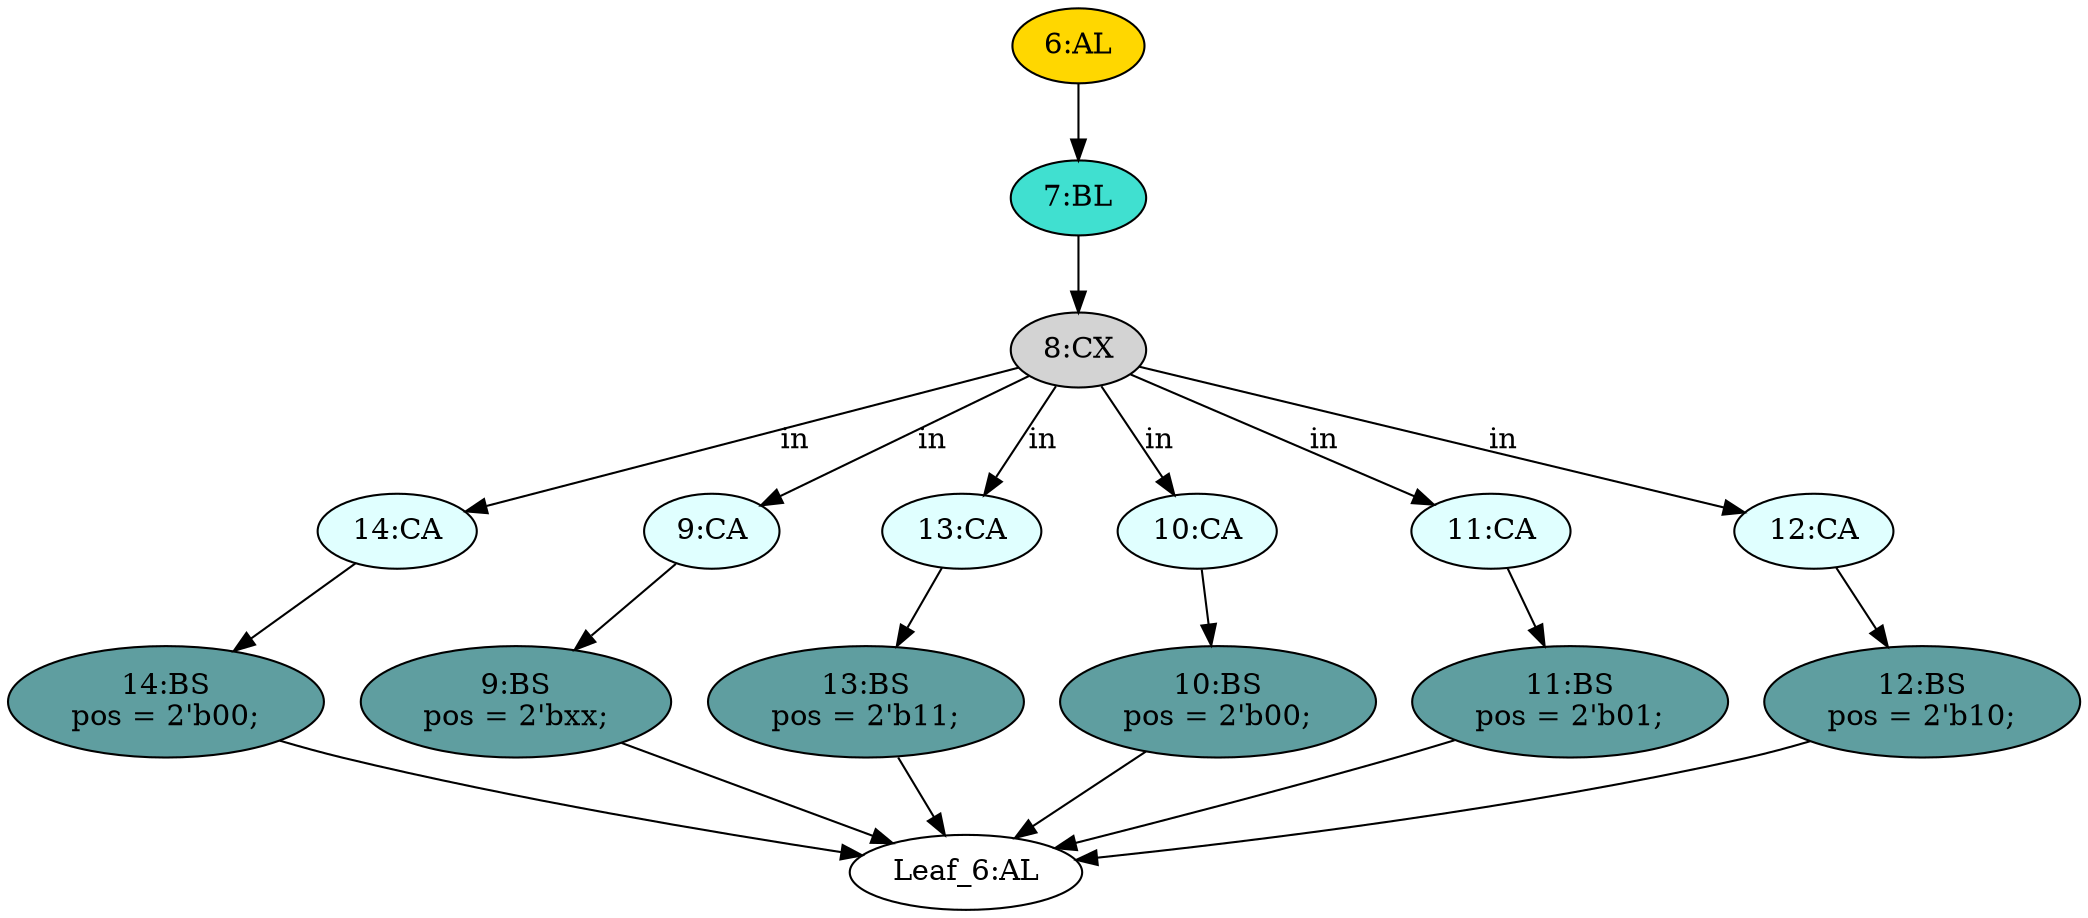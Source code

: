 strict digraph "compose( ,  )" {
	node [label="\N"];
	"12:BS"	[ast="<pyverilog.vparser.ast.BlockingSubstitution object at 0x7fb258771490>",
		fillcolor=cadetblue,
		label="12:BS
pos = 2'b10;",
		statements="[<pyverilog.vparser.ast.BlockingSubstitution object at 0x7fb258771490>]",
		style=filled,
		typ=BlockingSubstitution];
	"Leaf_6:AL"	[def_var="['pos']",
		label="Leaf_6:AL"];
	"12:BS" -> "Leaf_6:AL"	[cond="[]",
		lineno=None];
	"14:CA"	[ast="<pyverilog.vparser.ast.Case object at 0x7fb258766ed0>",
		fillcolor=lightcyan,
		label="14:CA",
		statements="[]",
		style=filled,
		typ=Case];
	"14:BS"	[ast="<pyverilog.vparser.ast.BlockingSubstitution object at 0x7fb258766b10>",
		fillcolor=cadetblue,
		label="14:BS
pos = 2'b00;",
		statements="[<pyverilog.vparser.ast.BlockingSubstitution object at 0x7fb258766b10>]",
		style=filled,
		typ=BlockingSubstitution];
	"14:CA" -> "14:BS"	[cond="[]",
		lineno=None];
	"6:AL"	[ast="<pyverilog.vparser.ast.Always object at 0x7fb2587f5110>",
		clk_sens=False,
		fillcolor=gold,
		label="6:AL",
		sens="[]",
		statements="[]",
		style=filled,
		typ=Always,
		use_var="['in']"];
	"7:BL"	[ast="<pyverilog.vparser.ast.Block object at 0x7fb25876a090>",
		fillcolor=turquoise,
		label="7:BL",
		statements="[]",
		style=filled,
		typ=Block];
	"6:AL" -> "7:BL"	[cond="[]",
		lineno=None];
	"11:BS"	[ast="<pyverilog.vparser.ast.BlockingSubstitution object at 0x7fb25870e2d0>",
		fillcolor=cadetblue,
		label="11:BS
pos = 2'b01;",
		statements="[<pyverilog.vparser.ast.BlockingSubstitution object at 0x7fb25870e2d0>]",
		style=filled,
		typ=BlockingSubstitution];
	"11:BS" -> "Leaf_6:AL"	[cond="[]",
		lineno=None];
	"9:CA"	[ast="<pyverilog.vparser.ast.Case object at 0x7fb258703690>",
		fillcolor=lightcyan,
		label="9:CA",
		statements="[]",
		style=filled,
		typ=Case];
	"9:BS"	[ast="<pyverilog.vparser.ast.BlockingSubstitution object at 0x7fb258716850>",
		fillcolor=cadetblue,
		label="9:BS
pos = 2'bxx;",
		statements="[<pyverilog.vparser.ast.BlockingSubstitution object at 0x7fb258716850>]",
		style=filled,
		typ=BlockingSubstitution];
	"9:CA" -> "9:BS"	[cond="[]",
		lineno=None];
	"13:CA"	[ast="<pyverilog.vparser.ast.Case object at 0x7fb258771090>",
		fillcolor=lightcyan,
		label="13:CA",
		statements="[]",
		style=filled,
		typ=Case];
	"13:BS"	[ast="<pyverilog.vparser.ast.BlockingSubstitution object at 0x7fb25877dc90>",
		fillcolor=cadetblue,
		label="13:BS
pos = 2'b11;",
		statements="[<pyverilog.vparser.ast.BlockingSubstitution object at 0x7fb25877dc90>]",
		style=filled,
		typ=BlockingSubstitution];
	"13:CA" -> "13:BS"	[cond="[]",
		lineno=None];
	"10:CA"	[ast="<pyverilog.vparser.ast.Case object at 0x7fb258763150>",
		fillcolor=lightcyan,
		label="10:CA",
		statements="[]",
		style=filled,
		typ=Case];
	"10:BS"	[ast="<pyverilog.vparser.ast.BlockingSubstitution object at 0x7fb258763510>",
		fillcolor=cadetblue,
		label="10:BS
pos = 2'b00;",
		statements="[<pyverilog.vparser.ast.BlockingSubstitution object at 0x7fb258763510>]",
		style=filled,
		typ=BlockingSubstitution];
	"10:CA" -> "10:BS"	[cond="[]",
		lineno=None];
	"11:CA"	[ast="<pyverilog.vparser.ast.Case object at 0x7fb258763250>",
		fillcolor=lightcyan,
		label="11:CA",
		statements="[]",
		style=filled,
		typ=Case];
	"11:CA" -> "11:BS"	[cond="[]",
		lineno=None];
	"8:CX"	[ast="<pyverilog.vparser.ast.CasexStatement object at 0x7fb25877d510>",
		fillcolor=lightgray,
		label="8:CX",
		statements="[]",
		style=filled,
		typ=CasexStatement];
	"8:CX" -> "14:CA"	[cond="['in']",
		label=in,
		lineno=8];
	"8:CX" -> "9:CA"	[cond="['in']",
		label=in,
		lineno=8];
	"8:CX" -> "13:CA"	[cond="['in']",
		label=in,
		lineno=8];
	"8:CX" -> "10:CA"	[cond="['in']",
		label=in,
		lineno=8];
	"8:CX" -> "11:CA"	[cond="['in']",
		label=in,
		lineno=8];
	"12:CA"	[ast="<pyverilog.vparser.ast.Case object at 0x7fb25870ec10>",
		fillcolor=lightcyan,
		label="12:CA",
		statements="[]",
		style=filled,
		typ=Case];
	"8:CX" -> "12:CA"	[cond="['in']",
		label=in,
		lineno=8];
	"9:BS" -> "Leaf_6:AL"	[cond="[]",
		lineno=None];
	"14:BS" -> "Leaf_6:AL"	[cond="[]",
		lineno=None];
	"12:CA" -> "12:BS"	[cond="[]",
		lineno=None];
	"10:BS" -> "Leaf_6:AL"	[cond="[]",
		lineno=None];
	"13:BS" -> "Leaf_6:AL"	[cond="[]",
		lineno=None];
	"7:BL" -> "8:CX"	[cond="[]",
		lineno=None];
}
